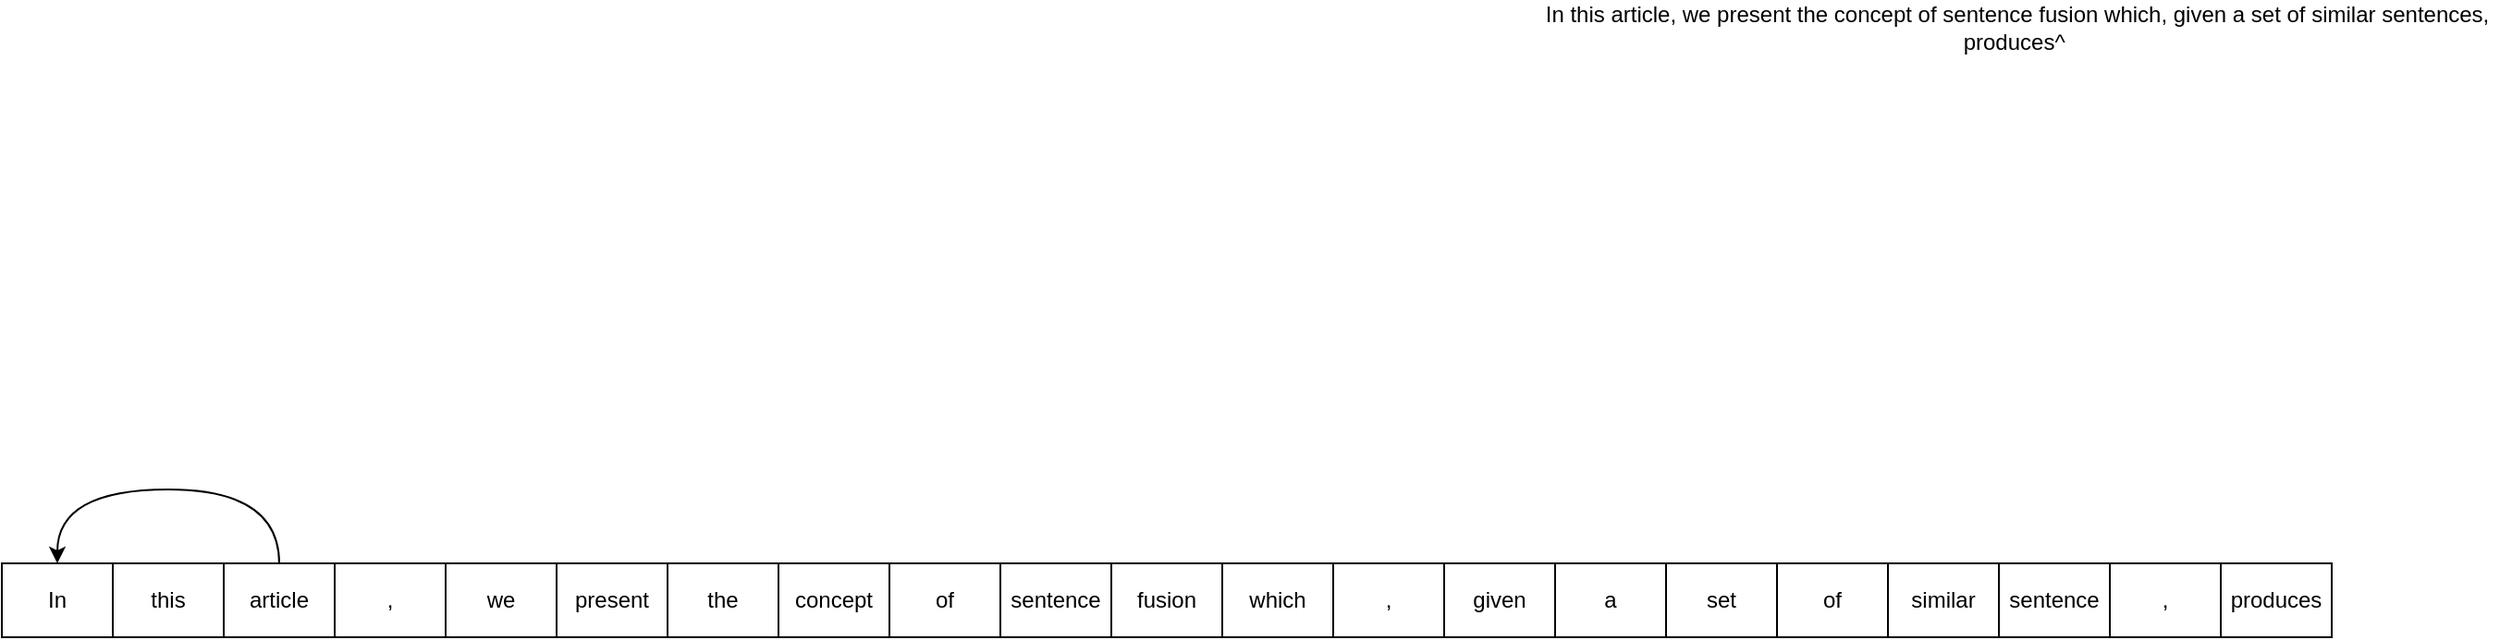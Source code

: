 <mxfile version="12.3.5" type="github" pages="1">
  <diagram id="mTFrQ1_z55DTdRyV_Tct" name="Page-1">
    <mxGraphModel dx="1735" dy="470" grid="1" gridSize="10" guides="1" tooltips="1" connect="1" arrows="1" fold="1" page="1" pageScale="1" pageWidth="827" pageHeight="1169" math="0" shadow="0">
      <root>
        <mxCell id="0"/>
        <mxCell id="1" parent="0"/>
        <mxCell id="3xKM312rynrcHrKgX1cf-3" value="In this article, we present the concept of sentence fusion which, given a set of similar sentences, produces^&amp;nbsp;" style="text;html=1;strokeColor=none;fillColor=none;align=center;verticalAlign=middle;whiteSpace=wrap;rounded=0;" vertex="1" parent="1">
          <mxGeometry x="70" y="60" width="520" height="20" as="geometry"/>
        </mxCell>
        <mxCell id="3xKM312rynrcHrKgX1cf-4" value="" style="curved=1;endArrow=classic;html=1;exitX=0.5;exitY=0;exitDx=0;exitDy=0;entryX=0.5;entryY=0;entryDx=0;entryDy=0;" edge="1" parent="1" source="3xKM312rynrcHrKgX1cf-8" target="3xKM312rynrcHrKgX1cf-6">
          <mxGeometry width="50" height="50" relative="1" as="geometry">
            <mxPoint x="-499" y="-40" as="sourcePoint"/>
            <mxPoint x="-730" y="-40" as="targetPoint"/>
            <Array as="points">
              <mxPoint x="-610" y="320"/>
              <mxPoint x="-730" y="320"/>
            </Array>
          </mxGeometry>
        </mxCell>
        <mxCell id="3xKM312rynrcHrKgX1cf-6" value="In" style="rounded=0;whiteSpace=wrap;html=1;" vertex="1" parent="1">
          <mxGeometry x="-760" y="360" width="60" height="40" as="geometry"/>
        </mxCell>
        <mxCell id="3xKM312rynrcHrKgX1cf-7" value="this" style="rounded=0;whiteSpace=wrap;html=1;" vertex="1" parent="1">
          <mxGeometry x="-700" y="360" width="60" height="40" as="geometry"/>
        </mxCell>
        <mxCell id="3xKM312rynrcHrKgX1cf-8" value="article" style="rounded=0;whiteSpace=wrap;html=1;" vertex="1" parent="1">
          <mxGeometry x="-640" y="360" width="60" height="40" as="geometry"/>
        </mxCell>
        <mxCell id="3xKM312rynrcHrKgX1cf-9" value="," style="rounded=0;whiteSpace=wrap;html=1;" vertex="1" parent="1">
          <mxGeometry x="-580" y="360" width="60" height="40" as="geometry"/>
        </mxCell>
        <mxCell id="3xKM312rynrcHrKgX1cf-10" value="we" style="rounded=0;whiteSpace=wrap;html=1;" vertex="1" parent="1">
          <mxGeometry x="-520" y="360" width="60" height="40" as="geometry"/>
        </mxCell>
        <mxCell id="3xKM312rynrcHrKgX1cf-11" value="present" style="rounded=0;whiteSpace=wrap;html=1;" vertex="1" parent="1">
          <mxGeometry x="-460" y="360" width="60" height="40" as="geometry"/>
        </mxCell>
        <mxCell id="3xKM312rynrcHrKgX1cf-12" value="the" style="rounded=0;whiteSpace=wrap;html=1;" vertex="1" parent="1">
          <mxGeometry x="-400" y="360" width="60" height="40" as="geometry"/>
        </mxCell>
        <mxCell id="3xKM312rynrcHrKgX1cf-13" value="concept" style="rounded=0;whiteSpace=wrap;html=1;" vertex="1" parent="1">
          <mxGeometry x="-340" y="360" width="60" height="40" as="geometry"/>
        </mxCell>
        <mxCell id="3xKM312rynrcHrKgX1cf-14" value="of" style="rounded=0;whiteSpace=wrap;html=1;" vertex="1" parent="1">
          <mxGeometry x="-280" y="360" width="60" height="40" as="geometry"/>
        </mxCell>
        <mxCell id="3xKM312rynrcHrKgX1cf-15" value="sentence" style="rounded=0;whiteSpace=wrap;html=1;" vertex="1" parent="1">
          <mxGeometry x="-220" y="360" width="60" height="40" as="geometry"/>
        </mxCell>
        <mxCell id="3xKM312rynrcHrKgX1cf-16" value="fusion" style="rounded=0;whiteSpace=wrap;html=1;" vertex="1" parent="1">
          <mxGeometry x="-160" y="360" width="60" height="40" as="geometry"/>
        </mxCell>
        <mxCell id="3xKM312rynrcHrKgX1cf-17" value="which" style="rounded=0;whiteSpace=wrap;html=1;" vertex="1" parent="1">
          <mxGeometry x="-100" y="360" width="60" height="40" as="geometry"/>
        </mxCell>
        <mxCell id="3xKM312rynrcHrKgX1cf-18" value="," style="rounded=0;whiteSpace=wrap;html=1;" vertex="1" parent="1">
          <mxGeometry x="-40" y="360" width="60" height="40" as="geometry"/>
        </mxCell>
        <mxCell id="3xKM312rynrcHrKgX1cf-19" value="given" style="rounded=0;whiteSpace=wrap;html=1;" vertex="1" parent="1">
          <mxGeometry x="20" y="360" width="60" height="40" as="geometry"/>
        </mxCell>
        <mxCell id="3xKM312rynrcHrKgX1cf-20" value="a" style="rounded=0;whiteSpace=wrap;html=1;" vertex="1" parent="1">
          <mxGeometry x="80" y="360" width="60" height="40" as="geometry"/>
        </mxCell>
        <mxCell id="3xKM312rynrcHrKgX1cf-21" value="set" style="rounded=0;whiteSpace=wrap;html=1;" vertex="1" parent="1">
          <mxGeometry x="140" y="360" width="60" height="40" as="geometry"/>
        </mxCell>
        <mxCell id="3xKM312rynrcHrKgX1cf-22" value="of" style="rounded=0;whiteSpace=wrap;html=1;" vertex="1" parent="1">
          <mxGeometry x="200" y="360" width="60" height="40" as="geometry"/>
        </mxCell>
        <mxCell id="3xKM312rynrcHrKgX1cf-23" value="similar" style="rounded=0;whiteSpace=wrap;html=1;" vertex="1" parent="1">
          <mxGeometry x="260" y="360" width="60" height="40" as="geometry"/>
        </mxCell>
        <mxCell id="3xKM312rynrcHrKgX1cf-24" value="sentence" style="rounded=0;whiteSpace=wrap;html=1;" vertex="1" parent="1">
          <mxGeometry x="320" y="360" width="60" height="40" as="geometry"/>
        </mxCell>
        <mxCell id="3xKM312rynrcHrKgX1cf-25" value="," style="rounded=0;whiteSpace=wrap;html=1;" vertex="1" parent="1">
          <mxGeometry x="380" y="360" width="60" height="40" as="geometry"/>
        </mxCell>
        <mxCell id="3xKM312rynrcHrKgX1cf-26" value="produces" style="rounded=0;whiteSpace=wrap;html=1;" vertex="1" parent="1">
          <mxGeometry x="440" y="360" width="60" height="40" as="geometry"/>
        </mxCell>
      </root>
    </mxGraphModel>
  </diagram>
</mxfile>
